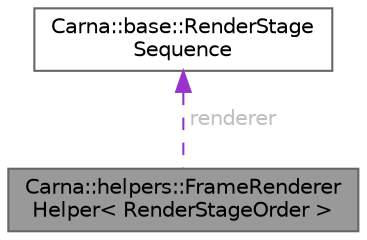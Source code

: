 digraph "Carna::helpers::FrameRendererHelper&lt; RenderStageOrder &gt;"
{
 // LATEX_PDF_SIZE
  bgcolor="transparent";
  edge [fontname=Helvetica,fontsize=10,labelfontname=Helvetica,labelfontsize=10];
  node [fontname=Helvetica,fontsize=10,shape=box,height=0.2,width=0.4];
  Node1 [id="Node000001",label="Carna::helpers::FrameRenderer\lHelper\< RenderStageOrder \>",height=0.2,width=0.4,color="gray40", fillcolor="grey60", style="filled", fontcolor="black",tooltip="Adds rendering stages to a base::FrameRenderer object according to RenderStageOrder."];
  Node2 -> Node1 [id="edge1_Node000001_Node000002",dir="back",color="darkorchid3",style="dashed",tooltip=" ",label=" renderer",fontcolor="grey" ];
  Node2 [id="Node000002",label="Carna::base::RenderStage\lSequence",height=0.2,width=0.4,color="gray40", fillcolor="white", style="filled",URL="$classCarna_1_1base_1_1RenderStageSequence.html",tooltip="Represents a rendering stages sequence."];
}
